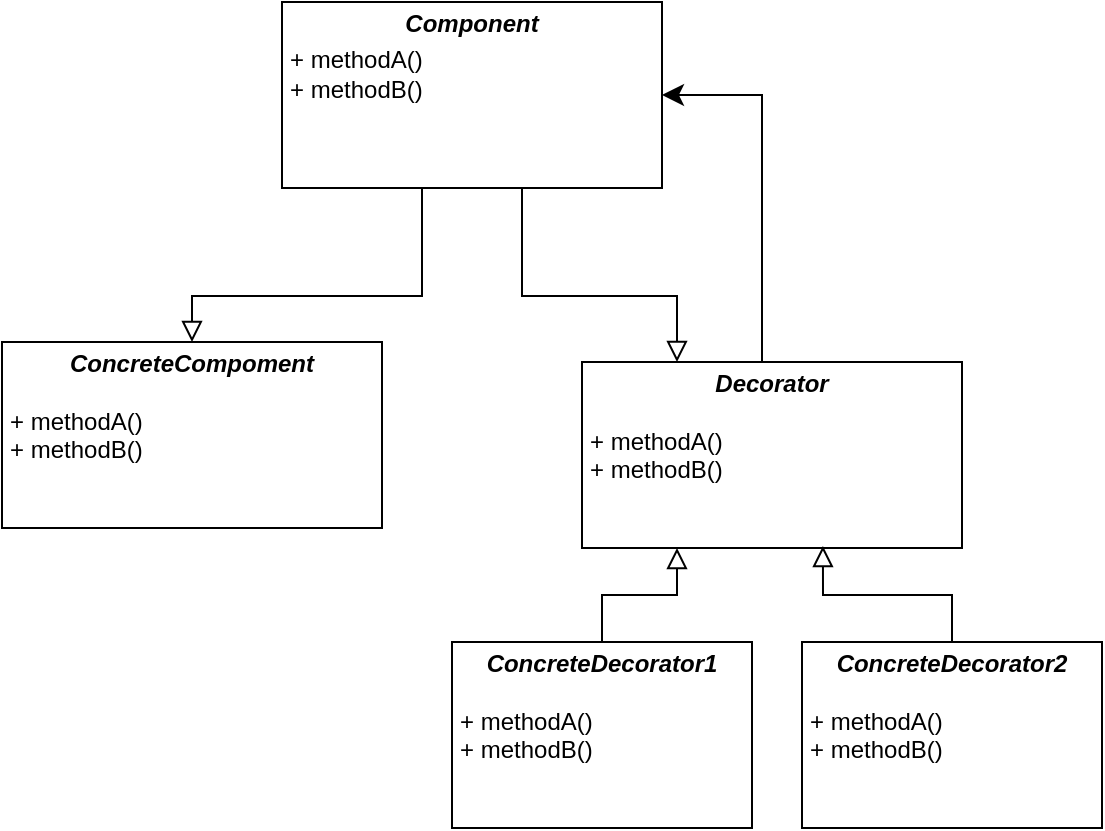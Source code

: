 <mxfile version="13.6.2" type="device"><diagram name="Page-1" id="c4acf3e9-155e-7222-9cf6-157b1a14988f"><mxGraphModel dx="769" dy="484" grid="1" gridSize="10" guides="1" tooltips="1" connect="1" arrows="1" fold="1" page="1" pageScale="1" pageWidth="850" pageHeight="1100" background="none" math="0" shadow="0"><root><mxCell id="0"/><mxCell id="1" parent="0"/><mxCell id="UeyXQilgDaQODP4YUbD2-3" style="edgeStyle=orthogonalEdgeStyle;rounded=0;orthogonalLoop=1;jettySize=auto;html=1;entryX=1;entryY=0.5;entryDx=0;entryDy=0;endArrow=classic;endFill=1;endSize=8;" edge="1" parent="1" source="5d2195bd80daf111-15" target="5d2195bd80daf111-18"><mxGeometry relative="1" as="geometry"><Array as="points"><mxPoint x="430" y="107"/></Array></mxGeometry></mxCell><mxCell id="5d2195bd80daf111-15" value="&lt;p style=&quot;margin: 0px ; margin-top: 4px ; text-align: center&quot;&gt;&lt;b&gt;&lt;i&gt;Decorator&lt;/i&gt;&lt;/b&gt;&lt;/p&gt;&lt;p style=&quot;margin: 0px 0px 0px 4px&quot;&gt;&lt;br&gt;&lt;/p&gt;&lt;p style=&quot;margin: 0px 0px 0px 4px&quot;&gt;+ methodA()&lt;br&gt;&lt;/p&gt;&lt;p style=&quot;margin: 0px 0px 0px 4px&quot;&gt;+ methodB()&lt;/p&gt;" style="verticalAlign=top;align=left;overflow=fill;fontSize=12;fontFamily=Helvetica;html=1;rounded=0;shadow=0;comic=0;labelBackgroundColor=none;strokeWidth=1" parent="1" vertex="1"><mxGeometry x="340" y="240" width="190" height="93" as="geometry"/></mxCell><mxCell id="UeyXQilgDaQODP4YUbD2-1" style="edgeStyle=orthogonalEdgeStyle;rounded=0;orthogonalLoop=1;jettySize=auto;html=1;endSize=8;endArrow=block;endFill=0;entryX=0.25;entryY=0;entryDx=0;entryDy=0;" edge="1" parent="1" source="5d2195bd80daf111-18" target="5d2195bd80daf111-15"><mxGeometry relative="1" as="geometry"><mxPoint x="370" y="260" as="targetPoint"/><Array as="points"><mxPoint x="310" y="207"/><mxPoint x="388" y="207"/></Array></mxGeometry></mxCell><mxCell id="UeyXQilgDaQODP4YUbD2-4" style="edgeStyle=orthogonalEdgeStyle;rounded=0;orthogonalLoop=1;jettySize=auto;html=1;endArrow=block;endFill=0;endSize=8;" edge="1" parent="1" source="5d2195bd80daf111-18" target="UeyXQilgDaQODP4YUbD2-2"><mxGeometry relative="1" as="geometry"><Array as="points"><mxPoint x="260" y="207"/><mxPoint x="145" y="207"/></Array></mxGeometry></mxCell><mxCell id="5d2195bd80daf111-18" value="&lt;p style=&quot;margin: 4px 0px 0px ; text-align: center&quot;&gt;&lt;b style=&quot;text-align: left&quot;&gt;&lt;i&gt;Component&lt;/i&gt;&lt;/b&gt;&lt;br&gt;&lt;/p&gt;&lt;p style=&quot;margin: 0px ; margin-top: 4px ; text-align: center&quot;&gt;&lt;/p&gt;&lt;p style=&quot;margin: 0px 0px 0px 4px&quot;&gt;+ methodA()&lt;br&gt;&lt;/p&gt;&lt;p style=&quot;margin: 0px ; margin-left: 4px&quot;&gt;+ methodB()&lt;/p&gt;&lt;p style=&quot;margin: 0px ; margin-left: 4px&quot;&gt;&lt;br&gt;&lt;/p&gt;" style="verticalAlign=top;align=left;overflow=fill;fontSize=12;fontFamily=Helvetica;html=1;rounded=0;shadow=0;comic=0;labelBackgroundColor=none;strokeWidth=1" parent="1" vertex="1"><mxGeometry x="190" y="60" width="190" height="93" as="geometry"/></mxCell><mxCell id="UeyXQilgDaQODP4YUbD2-2" value="&lt;p style=&quot;margin: 0px ; margin-top: 4px ; text-align: center&quot;&gt;&lt;b&gt;&lt;i&gt;ConcreteCompoment&lt;/i&gt;&lt;/b&gt;&lt;/p&gt;&lt;p style=&quot;margin: 0px 0px 0px 4px&quot;&gt;&lt;br&gt;&lt;/p&gt;&lt;p style=&quot;margin: 0px 0px 0px 4px&quot;&gt;+ methodA()&lt;br&gt;&lt;/p&gt;&lt;p style=&quot;margin: 0px 0px 0px 4px&quot;&gt;+ methodB()&lt;/p&gt;" style="verticalAlign=top;align=left;overflow=fill;fontSize=12;fontFamily=Helvetica;html=1;rounded=0;shadow=0;comic=0;labelBackgroundColor=none;strokeWidth=1" vertex="1" parent="1"><mxGeometry x="50" y="230" width="190" height="93" as="geometry"/></mxCell><mxCell id="UeyXQilgDaQODP4YUbD2-8" style="edgeStyle=orthogonalEdgeStyle;rounded=0;orthogonalLoop=1;jettySize=auto;html=1;entryX=0.25;entryY=1;entryDx=0;entryDy=0;endArrow=block;endFill=0;endSize=8;" edge="1" parent="1" source="UeyXQilgDaQODP4YUbD2-5" target="5d2195bd80daf111-15"><mxGeometry relative="1" as="geometry"/></mxCell><mxCell id="UeyXQilgDaQODP4YUbD2-5" value="&lt;p style=&quot;margin: 0px ; margin-top: 4px ; text-align: center&quot;&gt;&lt;b&gt;&lt;i&gt;ConcreteDecorator1&lt;/i&gt;&lt;/b&gt;&lt;/p&gt;&lt;p style=&quot;margin: 0px 0px 0px 4px&quot;&gt;&lt;br&gt;&lt;/p&gt;&lt;p style=&quot;margin: 0px 0px 0px 4px&quot;&gt;+ methodA()&lt;br&gt;&lt;/p&gt;&lt;p style=&quot;margin: 0px 0px 0px 4px&quot;&gt;+ methodB()&lt;/p&gt;" style="verticalAlign=top;align=left;overflow=fill;fontSize=12;fontFamily=Helvetica;html=1;rounded=0;shadow=0;comic=0;labelBackgroundColor=none;strokeWidth=1" vertex="1" parent="1"><mxGeometry x="275" y="380" width="150" height="93" as="geometry"/></mxCell><mxCell id="UeyXQilgDaQODP4YUbD2-7" style="edgeStyle=orthogonalEdgeStyle;rounded=0;orthogonalLoop=1;jettySize=auto;html=1;entryX=0.634;entryY=0.989;entryDx=0;entryDy=0;endArrow=block;endFill=0;endSize=8;entryPerimeter=0;" edge="1" parent="1" source="UeyXQilgDaQODP4YUbD2-6" target="5d2195bd80daf111-15"><mxGeometry relative="1" as="geometry"/></mxCell><mxCell id="UeyXQilgDaQODP4YUbD2-6" value="&lt;p style=&quot;margin: 0px ; margin-top: 4px ; text-align: center&quot;&gt;&lt;b&gt;&lt;i&gt;ConcreteDecorator2&lt;/i&gt;&lt;/b&gt;&lt;/p&gt;&lt;p style=&quot;margin: 0px 0px 0px 4px&quot;&gt;&lt;br&gt;&lt;/p&gt;&lt;p style=&quot;margin: 0px 0px 0px 4px&quot;&gt;+ methodA()&lt;br&gt;&lt;/p&gt;&lt;p style=&quot;margin: 0px 0px 0px 4px&quot;&gt;+ methodB()&lt;/p&gt;" style="verticalAlign=top;align=left;overflow=fill;fontSize=12;fontFamily=Helvetica;html=1;rounded=0;shadow=0;comic=0;labelBackgroundColor=none;strokeWidth=1" vertex="1" parent="1"><mxGeometry x="450" y="380" width="150" height="93" as="geometry"/></mxCell></root></mxGraphModel></diagram></mxfile>